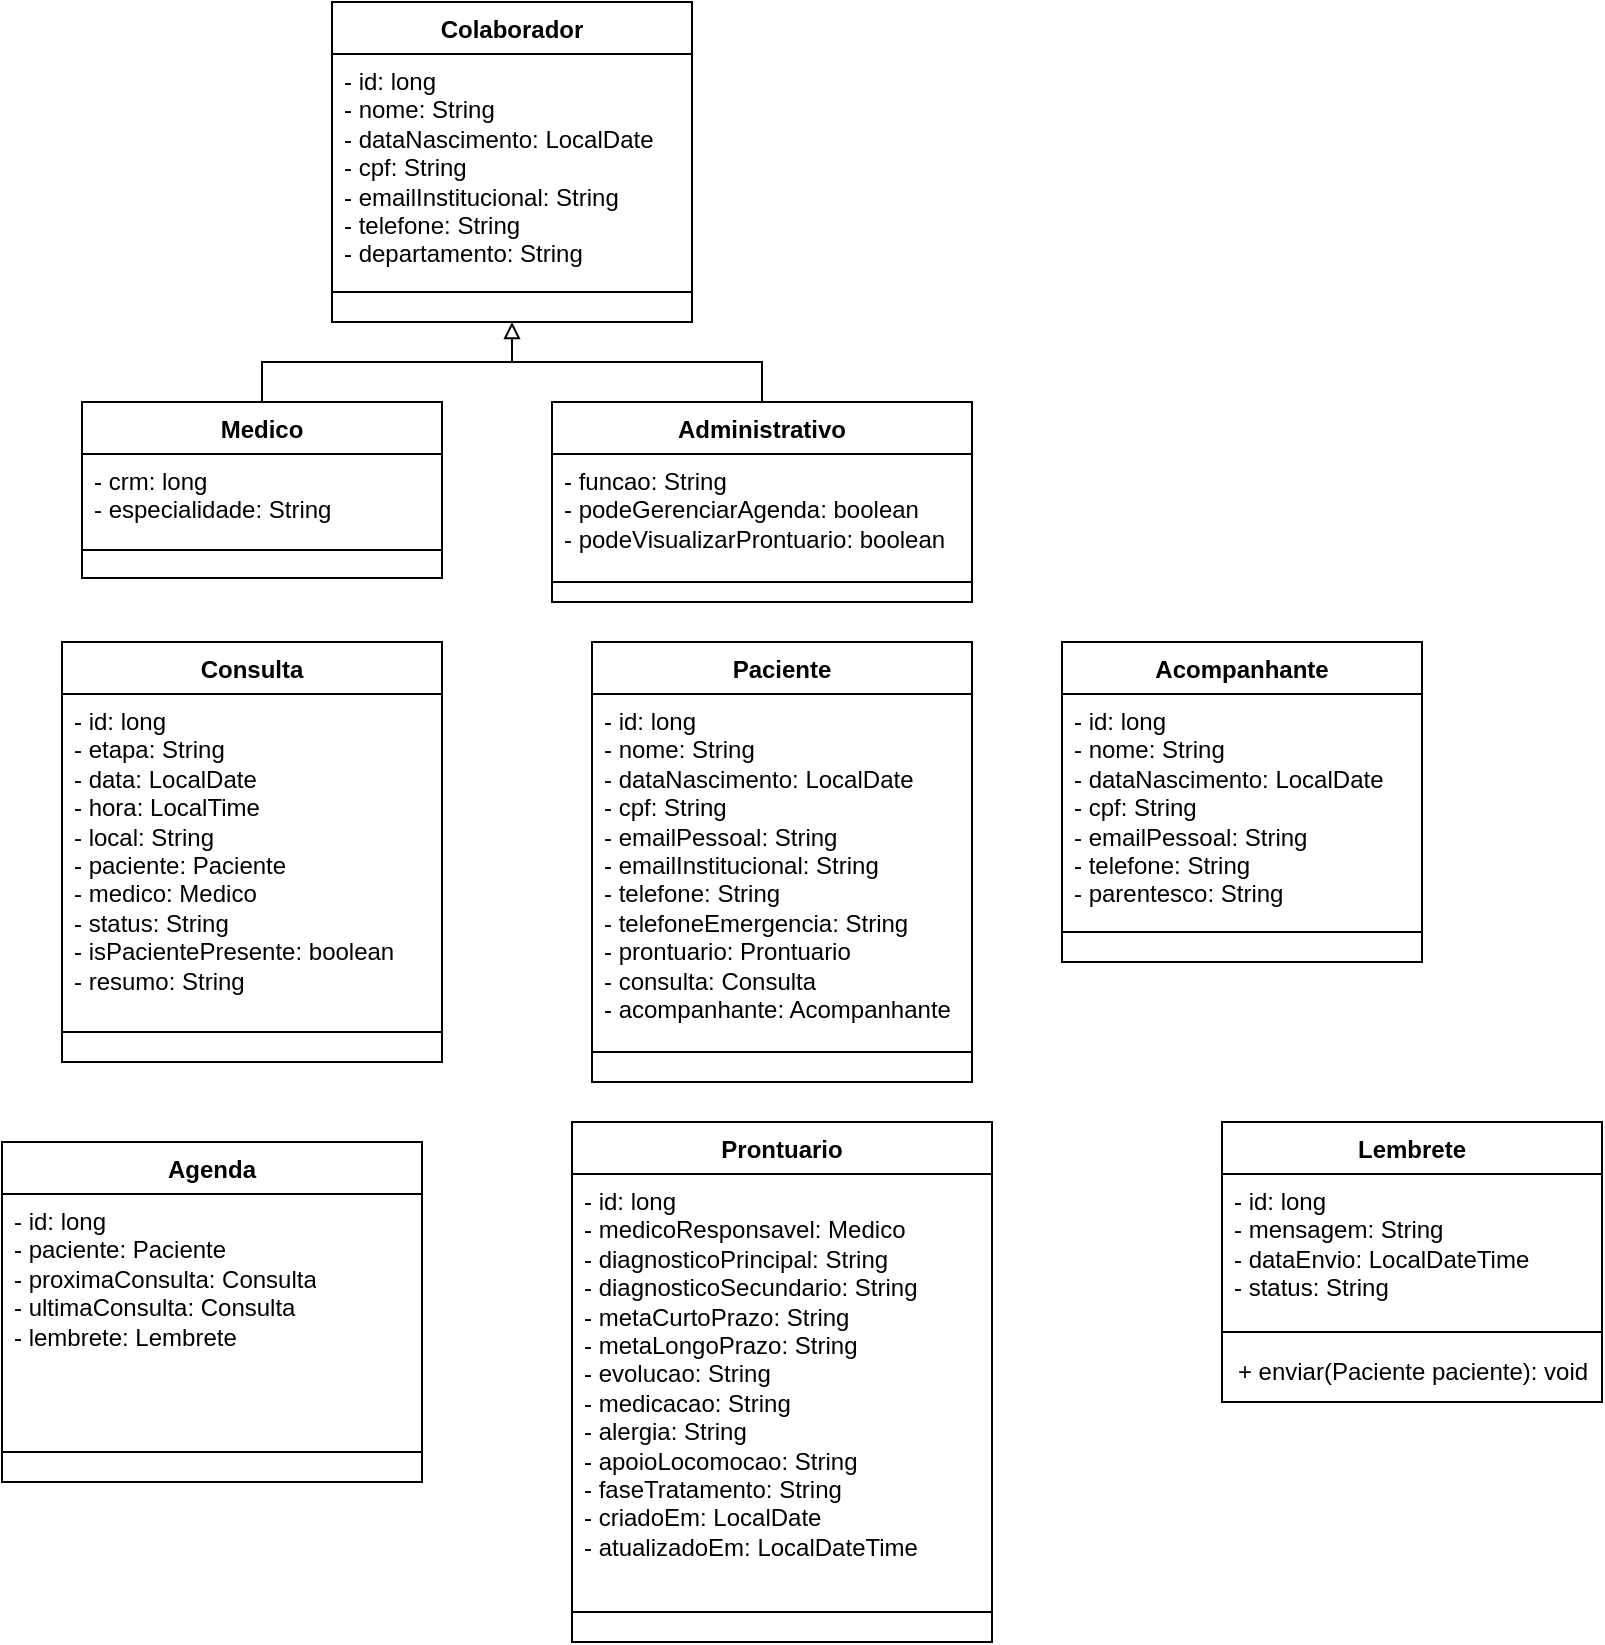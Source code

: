 <mxfile version="27.0.5">
  <diagram name="Page-1" id="M-1oMkw0U0ngpku0VJ2Q">
    <mxGraphModel dx="537" dy="294" grid="1" gridSize="10" guides="1" tooltips="1" connect="1" arrows="1" fold="1" page="1" pageScale="1" pageWidth="827" pageHeight="1169" math="0" shadow="0">
      <root>
        <mxCell id="0" />
        <mxCell id="1" parent="0" />
        <mxCell id="3L5lG0LMGZaa0e5Yl8Dh-1" value="Colaborador" style="swimlane;fontStyle=1;align=center;verticalAlign=top;childLayout=stackLayout;horizontal=1;startSize=26;horizontalStack=0;resizeParent=1;resizeParentMax=0;resizeLast=0;collapsible=1;marginBottom=0;whiteSpace=wrap;html=1;" vertex="1" parent="1">
          <mxGeometry x="745" y="80" width="180" height="160" as="geometry" />
        </mxCell>
        <mxCell id="3L5lG0LMGZaa0e5Yl8Dh-2" value="&lt;div&gt;- id: long&lt;/div&gt;- nome: String&lt;div&gt;- dataNascimento: LocalDate&lt;br&gt;&lt;div&gt;- cpf: String&lt;/div&gt;&lt;/div&gt;&lt;div&gt;- emailInstitucional: String&lt;/div&gt;&lt;div&gt;- telefone: String&lt;/div&gt;&lt;div&gt;- departamento: String&lt;/div&gt;" style="text;strokeColor=none;fillColor=none;align=left;verticalAlign=top;spacingLeft=4;spacingRight=4;overflow=hidden;rotatable=0;points=[[0,0.5],[1,0.5]];portConstraint=eastwest;whiteSpace=wrap;html=1;" vertex="1" parent="3L5lG0LMGZaa0e5Yl8Dh-1">
          <mxGeometry y="26" width="180" height="104" as="geometry" />
        </mxCell>
        <mxCell id="3L5lG0LMGZaa0e5Yl8Dh-3" value="" style="line;strokeWidth=1;fillColor=none;align=left;verticalAlign=middle;spacingTop=-1;spacingLeft=3;spacingRight=3;rotatable=0;labelPosition=right;points=[];portConstraint=eastwest;strokeColor=inherit;" vertex="1" parent="3L5lG0LMGZaa0e5Yl8Dh-1">
          <mxGeometry y="130" width="180" height="30" as="geometry" />
        </mxCell>
        <mxCell id="3L5lG0LMGZaa0e5Yl8Dh-4" style="edgeStyle=orthogonalEdgeStyle;rounded=0;orthogonalLoop=1;jettySize=auto;html=1;exitX=0.5;exitY=0;exitDx=0;exitDy=0;entryX=0.5;entryY=1;entryDx=0;entryDy=0;fillColor=#FFFFFF;endArrow=block;endFill=0;" edge="1" parent="1" source="3L5lG0LMGZaa0e5Yl8Dh-5" target="3L5lG0LMGZaa0e5Yl8Dh-1">
          <mxGeometry relative="1" as="geometry" />
        </mxCell>
        <mxCell id="3L5lG0LMGZaa0e5Yl8Dh-5" value="Medico" style="swimlane;fontStyle=1;align=center;verticalAlign=top;childLayout=stackLayout;horizontal=1;startSize=26;horizontalStack=0;resizeParent=1;resizeParentMax=0;resizeLast=0;collapsible=1;marginBottom=0;whiteSpace=wrap;html=1;" vertex="1" parent="1">
          <mxGeometry x="620" y="280" width="180" height="88" as="geometry" />
        </mxCell>
        <mxCell id="3L5lG0LMGZaa0e5Yl8Dh-6" value="&lt;div&gt;- crm: long&lt;/div&gt;- especialidade: String&lt;div&gt;&lt;br&gt;&lt;/div&gt;" style="text;strokeColor=none;fillColor=none;align=left;verticalAlign=top;spacingLeft=4;spacingRight=4;overflow=hidden;rotatable=0;points=[[0,0.5],[1,0.5]];portConstraint=eastwest;whiteSpace=wrap;html=1;" vertex="1" parent="3L5lG0LMGZaa0e5Yl8Dh-5">
          <mxGeometry y="26" width="180" height="34" as="geometry" />
        </mxCell>
        <mxCell id="3L5lG0LMGZaa0e5Yl8Dh-7" value="" style="line;strokeWidth=1;fillColor=none;align=left;verticalAlign=middle;spacingTop=-1;spacingLeft=3;spacingRight=3;rotatable=0;labelPosition=right;points=[];portConstraint=eastwest;strokeColor=inherit;" vertex="1" parent="3L5lG0LMGZaa0e5Yl8Dh-5">
          <mxGeometry y="60" width="180" height="28" as="geometry" />
        </mxCell>
        <mxCell id="3L5lG0LMGZaa0e5Yl8Dh-8" style="edgeStyle=orthogonalEdgeStyle;shape=connector;rounded=0;orthogonalLoop=1;jettySize=auto;html=1;exitX=0.5;exitY=0;exitDx=0;exitDy=0;strokeColor=default;align=center;verticalAlign=middle;fontFamily=Helvetica;fontSize=11;fontColor=default;labelBackgroundColor=default;endArrow=none;fillColor=#FFFFFF;strokeWidth=1;endFill=0;" edge="1" parent="1">
          <mxGeometry relative="1" as="geometry">
            <mxPoint x="805" y="260" as="targetPoint" />
            <mxPoint x="930" y="280" as="sourcePoint" />
            <Array as="points">
              <mxPoint x="960" y="260" />
            </Array>
          </mxGeometry>
        </mxCell>
        <mxCell id="3L5lG0LMGZaa0e5Yl8Dh-9" value="Administrativo" style="swimlane;fontStyle=1;align=center;verticalAlign=top;childLayout=stackLayout;horizontal=1;startSize=26;horizontalStack=0;resizeParent=1;resizeParentMax=0;resizeLast=0;collapsible=1;marginBottom=0;whiteSpace=wrap;html=1;" vertex="1" parent="1">
          <mxGeometry x="855" y="280" width="210" height="100" as="geometry" />
        </mxCell>
        <mxCell id="3L5lG0LMGZaa0e5Yl8Dh-10" value="&lt;div&gt;- funcao: String&lt;/div&gt;- podeGerenciarAgenda: boolean&lt;div&gt;- podeVisualizarProntuario: boolean&lt;br&gt;&lt;div&gt;&lt;br&gt;&lt;/div&gt;&lt;/div&gt;" style="text;strokeColor=none;fillColor=none;align=left;verticalAlign=top;spacingLeft=4;spacingRight=4;overflow=hidden;rotatable=0;points=[[0,0.5],[1,0.5]];portConstraint=eastwest;whiteSpace=wrap;html=1;" vertex="1" parent="3L5lG0LMGZaa0e5Yl8Dh-9">
          <mxGeometry y="26" width="210" height="54" as="geometry" />
        </mxCell>
        <mxCell id="3L5lG0LMGZaa0e5Yl8Dh-11" value="" style="line;strokeWidth=1;fillColor=none;align=left;verticalAlign=middle;spacingTop=-1;spacingLeft=3;spacingRight=3;rotatable=0;labelPosition=right;points=[];portConstraint=eastwest;strokeColor=inherit;" vertex="1" parent="3L5lG0LMGZaa0e5Yl8Dh-9">
          <mxGeometry y="80" width="210" height="20" as="geometry" />
        </mxCell>
        <mxCell id="3L5lG0LMGZaa0e5Yl8Dh-12" value="Paciente" style="swimlane;fontStyle=1;align=center;verticalAlign=top;childLayout=stackLayout;horizontal=1;startSize=26;horizontalStack=0;resizeParent=1;resizeParentMax=0;resizeLast=0;collapsible=1;marginBottom=0;whiteSpace=wrap;html=1;" vertex="1" parent="1">
          <mxGeometry x="875" y="400" width="190" height="220" as="geometry" />
        </mxCell>
        <mxCell id="3L5lG0LMGZaa0e5Yl8Dh-13" value="&lt;div&gt;- id: long&lt;/div&gt;- nome: String&lt;div&gt;- dataNascimento: LocalDate&lt;br&gt;&lt;div&gt;- cpf: String&lt;/div&gt;&lt;/div&gt;&lt;div&gt;- emailPessoal: String&lt;/div&gt;&lt;div&gt;- emailInstitucional: String&lt;/div&gt;&lt;div&gt;- telefone: String&lt;/div&gt;&lt;div&gt;- telefoneEmergencia: String&lt;/div&gt;&lt;div&gt;&lt;span style=&quot;background-color: transparent; color: light-dark(rgb(0, 0, 0), rgb(255, 255, 255));&quot;&gt;- prontuario: Prontuario&lt;/span&gt;&lt;/div&gt;&lt;div&gt;&lt;span style=&quot;background-color: transparent; color: light-dark(rgb(0, 0, 0), rgb(255, 255, 255));&quot;&gt;- consulta: Consulta&lt;/span&gt;&lt;/div&gt;&lt;div&gt;- acompanhante: Acompanhante&lt;/div&gt;" style="text;strokeColor=none;fillColor=none;align=left;verticalAlign=top;spacingLeft=4;spacingRight=4;overflow=hidden;rotatable=0;points=[[0,0.5],[1,0.5]];portConstraint=eastwest;whiteSpace=wrap;html=1;" vertex="1" parent="3L5lG0LMGZaa0e5Yl8Dh-12">
          <mxGeometry y="26" width="190" height="164" as="geometry" />
        </mxCell>
        <mxCell id="3L5lG0LMGZaa0e5Yl8Dh-14" value="" style="line;strokeWidth=1;fillColor=none;align=left;verticalAlign=middle;spacingTop=-1;spacingLeft=3;spacingRight=3;rotatable=0;labelPosition=right;points=[];portConstraint=eastwest;strokeColor=inherit;" vertex="1" parent="3L5lG0LMGZaa0e5Yl8Dh-12">
          <mxGeometry y="190" width="190" height="30" as="geometry" />
        </mxCell>
        <mxCell id="3L5lG0LMGZaa0e5Yl8Dh-15" value="Acompanhante" style="swimlane;fontStyle=1;align=center;verticalAlign=top;childLayout=stackLayout;horizontal=1;startSize=26;horizontalStack=0;resizeParent=1;resizeParentMax=0;resizeLast=0;collapsible=1;marginBottom=0;whiteSpace=wrap;html=1;" vertex="1" parent="1">
          <mxGeometry x="1110" y="400" width="180" height="160" as="geometry" />
        </mxCell>
        <mxCell id="3L5lG0LMGZaa0e5Yl8Dh-16" value="&lt;div&gt;- id: long&lt;/div&gt;- nome: String&lt;div&gt;- dataNascimento: LocalDate&lt;br&gt;&lt;div&gt;- cpf: String&lt;/div&gt;&lt;/div&gt;&lt;div&gt;- emailPessoal: String&lt;/div&gt;&lt;div&gt;- telefone: String&lt;/div&gt;&lt;div&gt;- parentesco: String&lt;/div&gt;" style="text;strokeColor=none;fillColor=none;align=left;verticalAlign=top;spacingLeft=4;spacingRight=4;overflow=hidden;rotatable=0;points=[[0,0.5],[1,0.5]];portConstraint=eastwest;whiteSpace=wrap;html=1;" vertex="1" parent="3L5lG0LMGZaa0e5Yl8Dh-15">
          <mxGeometry y="26" width="180" height="104" as="geometry" />
        </mxCell>
        <mxCell id="3L5lG0LMGZaa0e5Yl8Dh-17" value="" style="line;strokeWidth=1;fillColor=none;align=left;verticalAlign=middle;spacingTop=-1;spacingLeft=3;spacingRight=3;rotatable=0;labelPosition=right;points=[];portConstraint=eastwest;strokeColor=inherit;" vertex="1" parent="3L5lG0LMGZaa0e5Yl8Dh-15">
          <mxGeometry y="130" width="180" height="30" as="geometry" />
        </mxCell>
        <mxCell id="3L5lG0LMGZaa0e5Yl8Dh-18" value="Consulta" style="swimlane;fontStyle=1;align=center;verticalAlign=top;childLayout=stackLayout;horizontal=1;startSize=26;horizontalStack=0;resizeParent=1;resizeParentMax=0;resizeLast=0;collapsible=1;marginBottom=0;whiteSpace=wrap;html=1;" vertex="1" parent="1">
          <mxGeometry x="610" y="400" width="190" height="210" as="geometry" />
        </mxCell>
        <mxCell id="3L5lG0LMGZaa0e5Yl8Dh-19" value="&lt;div&gt;- id: long&lt;/div&gt;&lt;div&gt;&lt;div&gt;- etapa: String&lt;/div&gt;&lt;/div&gt;- data: LocalDate&lt;div&gt;- hora: LocalTime&lt;/div&gt;&lt;div&gt;- local: String&lt;br&gt;&lt;div&gt;- paciente: Paciente&lt;/div&gt;&lt;/div&gt;&lt;div&gt;- medico: Medico&lt;/div&gt;&lt;div&gt;- status: String&lt;/div&gt;&lt;div&gt;&lt;span style=&quot;background-color: transparent; color: light-dark(rgb(0, 0, 0), rgb(255, 255, 255));&quot;&gt;- isPacientePresente: boolean&lt;/span&gt;&lt;/div&gt;&lt;div&gt;- resumo: String&lt;/div&gt;" style="text;strokeColor=none;fillColor=none;align=left;verticalAlign=top;spacingLeft=4;spacingRight=4;overflow=hidden;rotatable=0;points=[[0,0.5],[1,0.5]];portConstraint=eastwest;whiteSpace=wrap;html=1;" vertex="1" parent="3L5lG0LMGZaa0e5Yl8Dh-18">
          <mxGeometry y="26" width="190" height="154" as="geometry" />
        </mxCell>
        <mxCell id="3L5lG0LMGZaa0e5Yl8Dh-20" value="" style="line;strokeWidth=1;fillColor=none;align=left;verticalAlign=middle;spacingTop=-1;spacingLeft=3;spacingRight=3;rotatable=0;labelPosition=right;points=[];portConstraint=eastwest;strokeColor=inherit;" vertex="1" parent="3L5lG0LMGZaa0e5Yl8Dh-18">
          <mxGeometry y="180" width="190" height="30" as="geometry" />
        </mxCell>
        <mxCell id="3L5lG0LMGZaa0e5Yl8Dh-21" value="Prontuario" style="swimlane;fontStyle=1;align=center;verticalAlign=top;childLayout=stackLayout;horizontal=1;startSize=26;horizontalStack=0;resizeParent=1;resizeParentMax=0;resizeLast=0;collapsible=1;marginBottom=0;whiteSpace=wrap;html=1;" vertex="1" parent="1">
          <mxGeometry x="865" y="640" width="210" height="260" as="geometry" />
        </mxCell>
        <mxCell id="3L5lG0LMGZaa0e5Yl8Dh-22" value="&lt;div&gt;- id: long&lt;/div&gt;- medicoResponsavel: Medico&lt;div&gt;- diagnosticoPrincipal: String&lt;/div&gt;&lt;div&gt;- diagnosticoSecundario: String&lt;/div&gt;&lt;div&gt;- metaCurtoPrazo: String&lt;/div&gt;&lt;div&gt;- metaLongoPrazo: String&lt;/div&gt;&lt;div&gt;- evolucao: String&lt;/div&gt;&lt;div&gt;- medicacao: String&lt;/div&gt;&lt;div&gt;&lt;span style=&quot;background-color: transparent; color: light-dark(rgb(0, 0, 0), rgb(255, 255, 255));&quot;&gt;- alergia: String&lt;/span&gt;&lt;/div&gt;&lt;div&gt;&lt;div&gt;- apoioLocomocao: String&lt;/div&gt;&lt;/div&gt;&lt;div&gt;- faseTratamento: String&lt;/div&gt;&lt;div&gt;- criadoEm: LocalDate&lt;/div&gt;&lt;div&gt;- atualizadoEm: LocalDateTime&lt;/div&gt;&lt;div&gt;&lt;br&gt;&lt;/div&gt;&lt;div&gt;&lt;br&gt;&lt;/div&gt;" style="text;strokeColor=none;fillColor=none;align=left;verticalAlign=top;spacingLeft=4;spacingRight=4;overflow=hidden;rotatable=0;points=[[0,0.5],[1,0.5]];portConstraint=eastwest;whiteSpace=wrap;html=1;" vertex="1" parent="3L5lG0LMGZaa0e5Yl8Dh-21">
          <mxGeometry y="26" width="210" height="204" as="geometry" />
        </mxCell>
        <mxCell id="3L5lG0LMGZaa0e5Yl8Dh-23" value="" style="line;strokeWidth=1;fillColor=none;align=left;verticalAlign=middle;spacingTop=-1;spacingLeft=3;spacingRight=3;rotatable=0;labelPosition=right;points=[];portConstraint=eastwest;strokeColor=inherit;" vertex="1" parent="3L5lG0LMGZaa0e5Yl8Dh-21">
          <mxGeometry y="230" width="210" height="30" as="geometry" />
        </mxCell>
        <mxCell id="3L5lG0LMGZaa0e5Yl8Dh-27" value="Lembrete" style="swimlane;fontStyle=1;align=center;verticalAlign=top;childLayout=stackLayout;horizontal=1;startSize=26;horizontalStack=0;resizeParent=1;resizeParentMax=0;resizeLast=0;collapsible=1;marginBottom=0;whiteSpace=wrap;html=1;" vertex="1" parent="1">
          <mxGeometry x="1190" y="640" width="190" height="140" as="geometry" />
        </mxCell>
        <mxCell id="3L5lG0LMGZaa0e5Yl8Dh-28" value="&lt;div&gt;- id: long&lt;/div&gt;&lt;div&gt;- mensagem: String&lt;/div&gt;&lt;div&gt;- dataEnvio: LocalDateTime&lt;/div&gt;&lt;div&gt;- status: String&lt;/div&gt;" style="text;strokeColor=none;fillColor=none;align=left;verticalAlign=top;spacingLeft=4;spacingRight=4;overflow=hidden;rotatable=0;points=[[0,0.5],[1,0.5]];portConstraint=eastwest;whiteSpace=wrap;html=1;" vertex="1" parent="3L5lG0LMGZaa0e5Yl8Dh-27">
          <mxGeometry y="26" width="190" height="74" as="geometry" />
        </mxCell>
        <mxCell id="3L5lG0LMGZaa0e5Yl8Dh-29" value="" style="line;strokeWidth=1;fillColor=none;align=left;verticalAlign=middle;spacingTop=-1;spacingLeft=3;spacingRight=3;rotatable=0;labelPosition=right;points=[];portConstraint=eastwest;strokeColor=inherit;" vertex="1" parent="3L5lG0LMGZaa0e5Yl8Dh-27">
          <mxGeometry y="100" width="190" height="10" as="geometry" />
        </mxCell>
        <mxCell id="3L5lG0LMGZaa0e5Yl8Dh-31" value="+ enviar(Paciente paciente): void" style="text;html=1;align=center;verticalAlign=middle;resizable=0;points=[];autosize=1;strokeColor=none;fillColor=none;" vertex="1" parent="3L5lG0LMGZaa0e5Yl8Dh-27">
          <mxGeometry y="110" width="190" height="30" as="geometry" />
        </mxCell>
        <mxCell id="3L5lG0LMGZaa0e5Yl8Dh-33" value="Agenda" style="swimlane;fontStyle=1;align=center;verticalAlign=top;childLayout=stackLayout;horizontal=1;startSize=26;horizontalStack=0;resizeParent=1;resizeParentMax=0;resizeLast=0;collapsible=1;marginBottom=0;whiteSpace=wrap;html=1;" vertex="1" parent="1">
          <mxGeometry x="580" y="650" width="210" height="170" as="geometry" />
        </mxCell>
        <mxCell id="3L5lG0LMGZaa0e5Yl8Dh-34" value="&lt;div&gt;- id: long&lt;/div&gt;&lt;div&gt;- paciente: Paciente&lt;/div&gt;&lt;div&gt;- proximaConsulta: Consulta&lt;/div&gt;&lt;div&gt;- ultimaConsulta: Consulta&lt;/div&gt;&lt;div&gt;- lembrete: Lembrete&lt;/div&gt;&lt;div&gt;&lt;br&gt;&lt;/div&gt;" style="text;strokeColor=none;fillColor=none;align=left;verticalAlign=top;spacingLeft=4;spacingRight=4;overflow=hidden;rotatable=0;points=[[0,0.5],[1,0.5]];portConstraint=eastwest;whiteSpace=wrap;html=1;" vertex="1" parent="3L5lG0LMGZaa0e5Yl8Dh-33">
          <mxGeometry y="26" width="210" height="114" as="geometry" />
        </mxCell>
        <mxCell id="3L5lG0LMGZaa0e5Yl8Dh-35" value="" style="line;strokeWidth=1;fillColor=none;align=left;verticalAlign=middle;spacingTop=-1;spacingLeft=3;spacingRight=3;rotatable=0;labelPosition=right;points=[];portConstraint=eastwest;strokeColor=inherit;" vertex="1" parent="3L5lG0LMGZaa0e5Yl8Dh-33">
          <mxGeometry y="140" width="210" height="30" as="geometry" />
        </mxCell>
      </root>
    </mxGraphModel>
  </diagram>
</mxfile>
